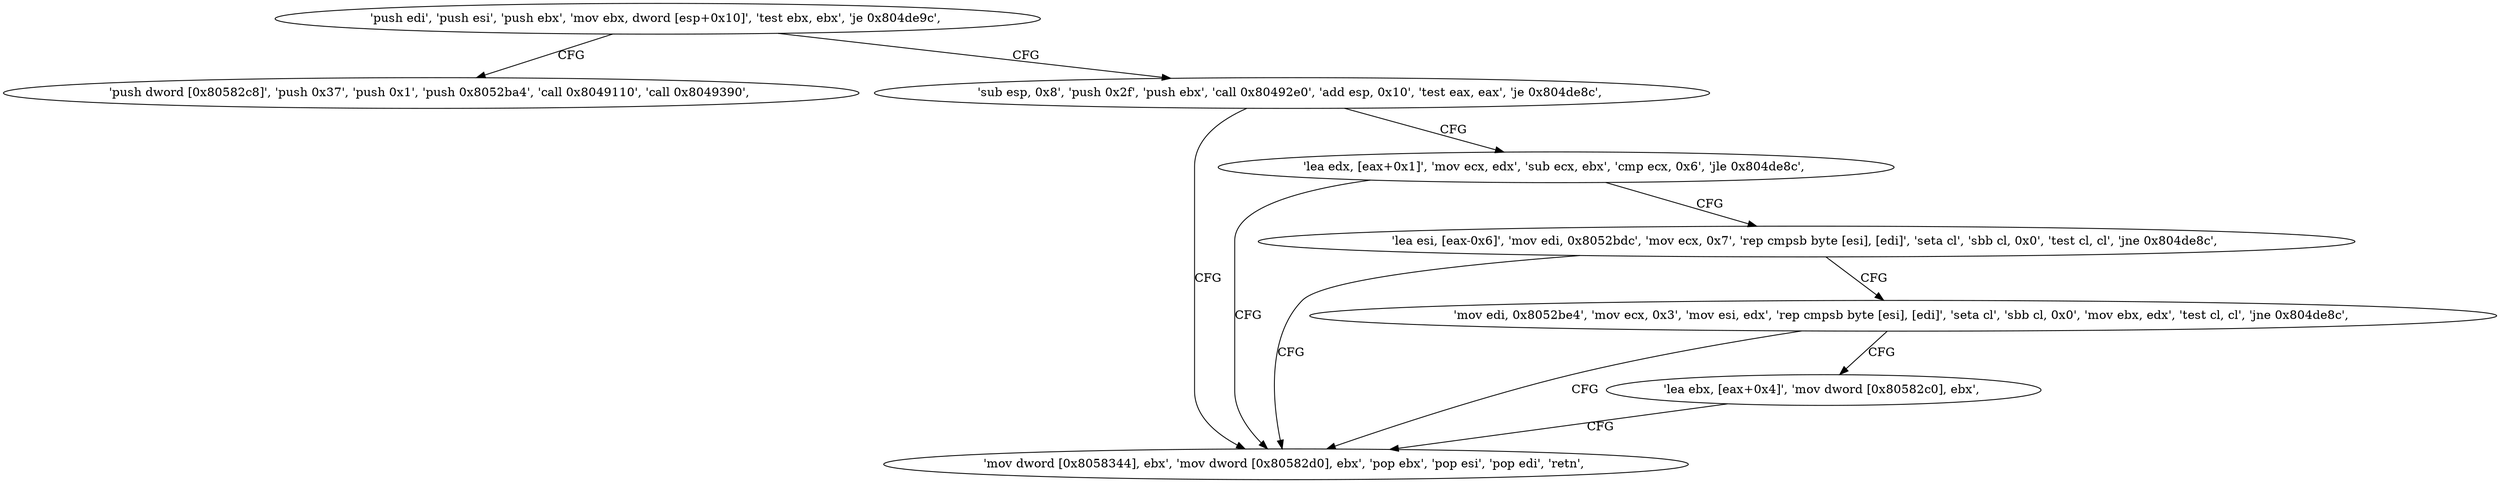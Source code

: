 digraph "func" {
"134536743" [label = "'push edi', 'push esi', 'push ebx', 'mov ebx, dword [esp+0x10]', 'test ebx, ebx', 'je 0x804de9c', " ]
"134536860" [label = "'push dword [0x80582c8]', 'push 0x37', 'push 0x1', 'push 0x8052ba4', 'call 0x8049110', 'call 0x8049390', " ]
"134536754" [label = "'sub esp, 0x8', 'push 0x2f', 'push ebx', 'call 0x80492e0', 'add esp, 0x10', 'test eax, eax', 'je 0x804de8c', " ]
"134536844" [label = "'mov dword [0x8058344], ebx', 'mov dword [0x80582d0], ebx', 'pop ebx', 'pop esi', 'pop edi', 'retn', " ]
"134536772" [label = "'lea edx, [eax+0x1]', 'mov ecx, edx', 'sub ecx, ebx', 'cmp ecx, 0x6', 'jle 0x804de8c', " ]
"134536784" [label = "'lea esi, [eax-0x6]', 'mov edi, 0x8052bdc', 'mov ecx, 0x7', 'rep cmpsb byte [esi], [edi]', 'seta cl', 'sbb cl, 0x0', 'test cl, cl', 'jne 0x804de8c', " ]
"134536809" [label = "'mov edi, 0x8052be4', 'mov ecx, 0x3', 'mov esi, edx', 'rep cmpsb byte [esi], [edi]', 'seta cl', 'sbb cl, 0x0', 'mov ebx, edx', 'test cl, cl', 'jne 0x804de8c', " ]
"134536835" [label = "'lea ebx, [eax+0x4]', 'mov dword [0x80582c0], ebx', " ]
"134536743" -> "134536860" [ label = "CFG" ]
"134536743" -> "134536754" [ label = "CFG" ]
"134536754" -> "134536844" [ label = "CFG" ]
"134536754" -> "134536772" [ label = "CFG" ]
"134536772" -> "134536844" [ label = "CFG" ]
"134536772" -> "134536784" [ label = "CFG" ]
"134536784" -> "134536844" [ label = "CFG" ]
"134536784" -> "134536809" [ label = "CFG" ]
"134536809" -> "134536844" [ label = "CFG" ]
"134536809" -> "134536835" [ label = "CFG" ]
"134536835" -> "134536844" [ label = "CFG" ]
}
